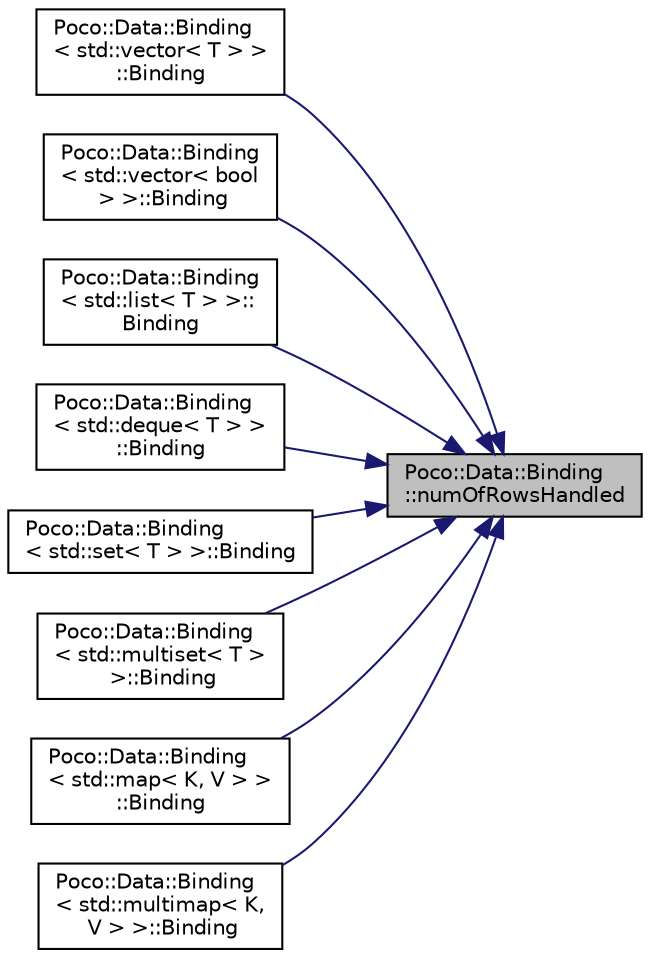 digraph "Poco::Data::Binding::numOfRowsHandled"
{
 // LATEX_PDF_SIZE
  edge [fontname="Helvetica",fontsize="10",labelfontname="Helvetica",labelfontsize="10"];
  node [fontname="Helvetica",fontsize="10",shape=record];
  rankdir="RL";
  Node1 [label="Poco::Data::Binding\l::numOfRowsHandled",height=0.2,width=0.4,color="black", fillcolor="grey75", style="filled", fontcolor="black",tooltip=" "];
  Node1 -> Node2 [dir="back",color="midnightblue",fontsize="10",style="solid",fontname="Helvetica"];
  Node2 [label="Poco::Data::Binding\l\< std::vector\< T \> \>\l::Binding",height=0.2,width=0.4,color="black", fillcolor="white", style="filled",URL="$classPoco_1_1Data_1_1Binding_3_01std_1_1vector_3_01T_01_4_01_4.html#a2df08028b40d2f63699989f676eb103a",tooltip=" "];
  Node1 -> Node3 [dir="back",color="midnightblue",fontsize="10",style="solid",fontname="Helvetica"];
  Node3 [label="Poco::Data::Binding\l\< std::vector\< bool\l \> \>::Binding",height=0.2,width=0.4,color="black", fillcolor="white", style="filled",URL="$classPoco_1_1Data_1_1Binding_3_01std_1_1vector_3_01bool_01_4_01_4.html#a885f4e94d6278840f2c5072f9a8ec4f3",tooltip=" "];
  Node1 -> Node4 [dir="back",color="midnightblue",fontsize="10",style="solid",fontname="Helvetica"];
  Node4 [label="Poco::Data::Binding\l\< std::list\< T \> \>::\lBinding",height=0.2,width=0.4,color="black", fillcolor="white", style="filled",URL="$classPoco_1_1Data_1_1Binding_3_01std_1_1list_3_01T_01_4_01_4.html#a534ef274fa0b02fe90352c12decfb259",tooltip=" "];
  Node1 -> Node5 [dir="back",color="midnightblue",fontsize="10",style="solid",fontname="Helvetica"];
  Node5 [label="Poco::Data::Binding\l\< std::deque\< T \> \>\l::Binding",height=0.2,width=0.4,color="black", fillcolor="white", style="filled",URL="$classPoco_1_1Data_1_1Binding_3_01std_1_1deque_3_01T_01_4_01_4.html#a31f0d74c749ff1ec9afe4b54eec00e45",tooltip=" "];
  Node1 -> Node6 [dir="back",color="midnightblue",fontsize="10",style="solid",fontname="Helvetica"];
  Node6 [label="Poco::Data::Binding\l\< std::set\< T \> \>::Binding",height=0.2,width=0.4,color="black", fillcolor="white", style="filled",URL="$classPoco_1_1Data_1_1Binding_3_01std_1_1set_3_01T_01_4_01_4.html#ae9845c2c2e5dfe88a41eedf5642bee98",tooltip=" "];
  Node1 -> Node7 [dir="back",color="midnightblue",fontsize="10",style="solid",fontname="Helvetica"];
  Node7 [label="Poco::Data::Binding\l\< std::multiset\< T \>\l \>::Binding",height=0.2,width=0.4,color="black", fillcolor="white", style="filled",URL="$classPoco_1_1Data_1_1Binding_3_01std_1_1multiset_3_01T_01_4_01_4.html#a0d180c263e47179ab65e62e76cd72452",tooltip=" "];
  Node1 -> Node8 [dir="back",color="midnightblue",fontsize="10",style="solid",fontname="Helvetica"];
  Node8 [label="Poco::Data::Binding\l\< std::map\< K, V \> \>\l::Binding",height=0.2,width=0.4,color="black", fillcolor="white", style="filled",URL="$classPoco_1_1Data_1_1Binding_3_01std_1_1map_3_01K_00_01V_01_4_01_4.html#a02b0f6c3c77513f10714c154ad357d69",tooltip=" "];
  Node1 -> Node9 [dir="back",color="midnightblue",fontsize="10",style="solid",fontname="Helvetica"];
  Node9 [label="Poco::Data::Binding\l\< std::multimap\< K,\l V \> \>::Binding",height=0.2,width=0.4,color="black", fillcolor="white", style="filled",URL="$classPoco_1_1Data_1_1Binding_3_01std_1_1multimap_3_01K_00_01V_01_4_01_4.html#a7a9f05a1ed29f5f55e37d43ce74b6f0b",tooltip=" "];
}
